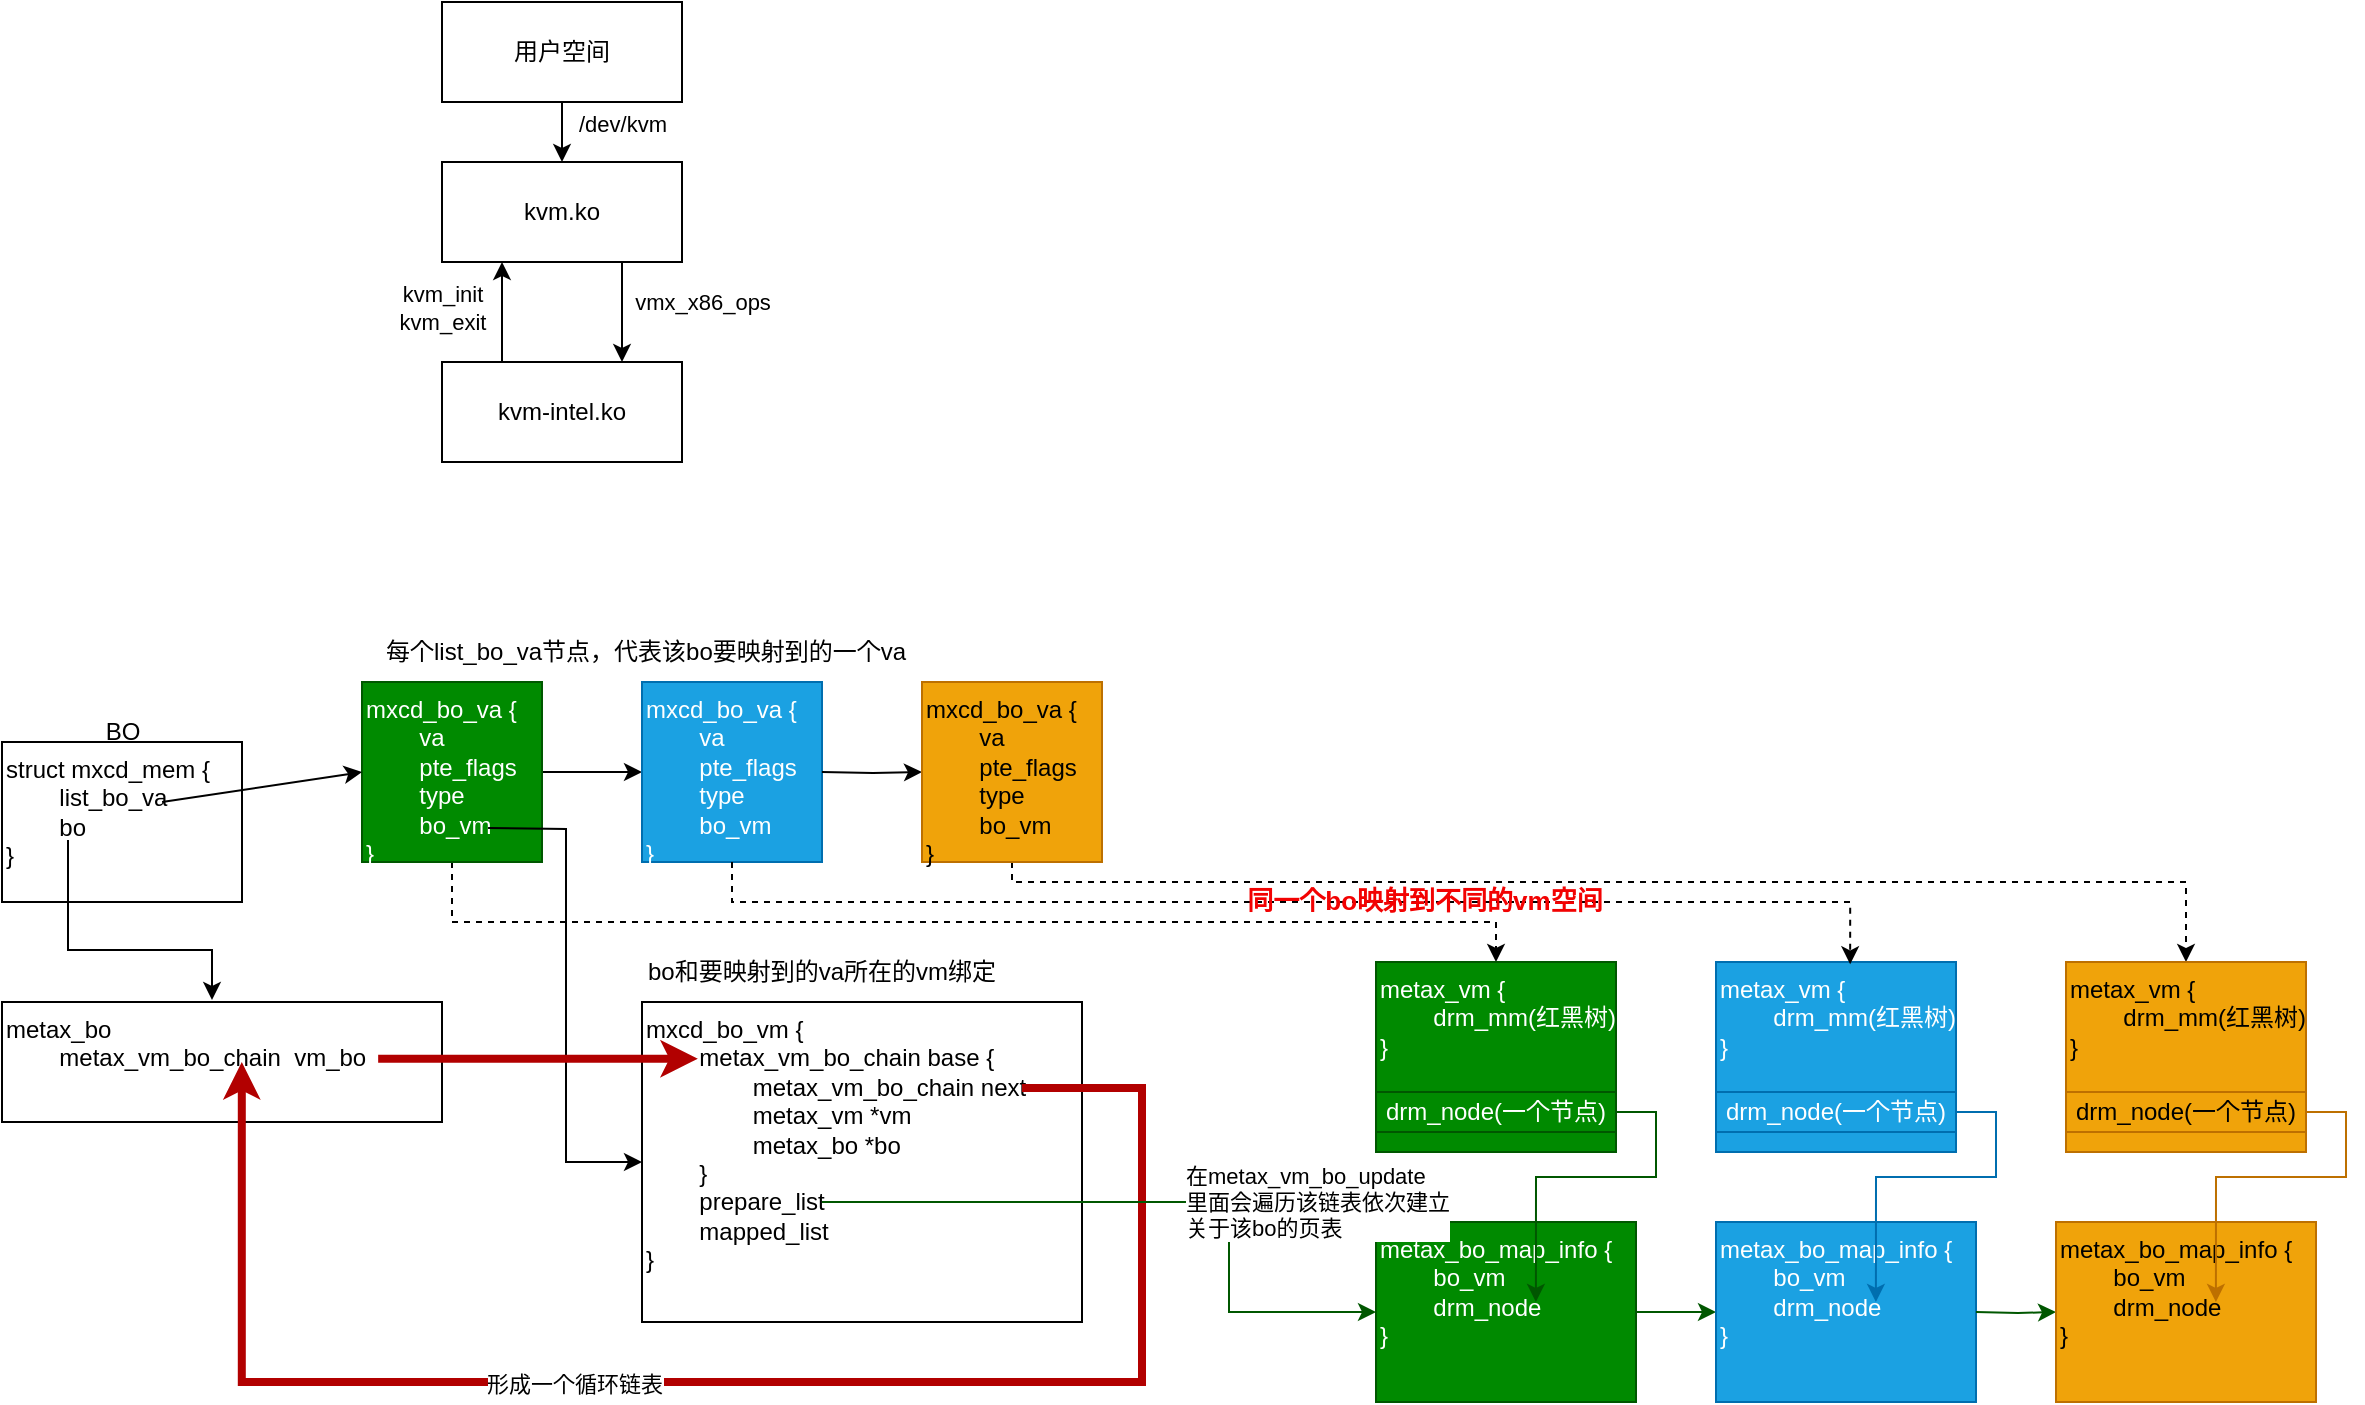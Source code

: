 <mxfile version="26.2.13">
  <diagram name="第 1 页" id="-IWms8OAoOXSx69WmoF2">
    <mxGraphModel dx="1421" dy="790" grid="1" gridSize="10" guides="1" tooltips="1" connect="1" arrows="1" fold="1" page="1" pageScale="1" pageWidth="827" pageHeight="1169" math="0" shadow="0">
      <root>
        <mxCell id="0" />
        <mxCell id="1" parent="0" />
        <mxCell id="rR5EofyFPW8heq7qPvs--8" style="edgeStyle=orthogonalEdgeStyle;rounded=0;orthogonalLoop=1;jettySize=auto;html=1;exitX=0.5;exitY=1;exitDx=0;exitDy=0;entryX=0.5;entryY=0;entryDx=0;entryDy=0;" edge="1" parent="1" source="rR5EofyFPW8heq7qPvs--1" target="rR5EofyFPW8heq7qPvs--2">
          <mxGeometry relative="1" as="geometry" />
        </mxCell>
        <mxCell id="rR5EofyFPW8heq7qPvs--9" value="/dev/kvm" style="edgeLabel;html=1;align=center;verticalAlign=middle;resizable=0;points=[];" vertex="1" connectable="0" parent="rR5EofyFPW8heq7qPvs--8">
          <mxGeometry x="-0.253" y="1" relative="1" as="geometry">
            <mxPoint x="29" as="offset" />
          </mxGeometry>
        </mxCell>
        <mxCell id="rR5EofyFPW8heq7qPvs--1" value="用户空间" style="rounded=0;whiteSpace=wrap;html=1;" vertex="1" parent="1">
          <mxGeometry x="360" y="520" width="120" height="50" as="geometry" />
        </mxCell>
        <mxCell id="rR5EofyFPW8heq7qPvs--5" style="edgeStyle=orthogonalEdgeStyle;rounded=0;orthogonalLoop=1;jettySize=auto;html=1;exitX=0.75;exitY=1;exitDx=0;exitDy=0;entryX=0.75;entryY=0;entryDx=0;entryDy=0;" edge="1" parent="1" source="rR5EofyFPW8heq7qPvs--2" target="rR5EofyFPW8heq7qPvs--3">
          <mxGeometry relative="1" as="geometry" />
        </mxCell>
        <mxCell id="rR5EofyFPW8heq7qPvs--6" value="vmx_x86_ops" style="edgeLabel;html=1;align=center;verticalAlign=middle;resizable=0;points=[];" vertex="1" connectable="0" parent="rR5EofyFPW8heq7qPvs--5">
          <mxGeometry x="-0.216" y="2" relative="1" as="geometry">
            <mxPoint x="38" as="offset" />
          </mxGeometry>
        </mxCell>
        <mxCell id="rR5EofyFPW8heq7qPvs--2" value="kvm.ko" style="rounded=0;whiteSpace=wrap;html=1;" vertex="1" parent="1">
          <mxGeometry x="360" y="600" width="120" height="50" as="geometry" />
        </mxCell>
        <mxCell id="rR5EofyFPW8heq7qPvs--3" value="kvm-intel.ko" style="rounded=0;whiteSpace=wrap;html=1;" vertex="1" parent="1">
          <mxGeometry x="360" y="700" width="120" height="50" as="geometry" />
        </mxCell>
        <mxCell id="rR5EofyFPW8heq7qPvs--4" value="" style="endArrow=classic;html=1;rounded=0;exitX=0.25;exitY=0;exitDx=0;exitDy=0;entryX=0.25;entryY=1;entryDx=0;entryDy=0;" edge="1" parent="1" source="rR5EofyFPW8heq7qPvs--3" target="rR5EofyFPW8heq7qPvs--2">
          <mxGeometry width="50" height="50" relative="1" as="geometry">
            <mxPoint x="390" y="670" as="sourcePoint" />
            <mxPoint x="440" y="620" as="targetPoint" />
          </mxGeometry>
        </mxCell>
        <mxCell id="rR5EofyFPW8heq7qPvs--7" value="kvm_init&lt;div&gt;kvm_exit&lt;/div&gt;" style="edgeLabel;html=1;align=center;verticalAlign=middle;resizable=0;points=[];" vertex="1" connectable="0" parent="rR5EofyFPW8heq7qPvs--4">
          <mxGeometry x="0.104" y="1" relative="1" as="geometry">
            <mxPoint x="-29" as="offset" />
          </mxGeometry>
        </mxCell>
        <mxCell id="rR5EofyFPW8heq7qPvs--10" value="&lt;div&gt;struct mxcd_mem {&lt;/div&gt;&lt;div&gt;&lt;span style=&quot;white-space: pre;&quot;&gt;&#x9;&lt;/span&gt;list_bo_va&lt;br&gt;&lt;/div&gt;&lt;div&gt;&lt;span style=&quot;white-space: pre;&quot;&gt;&#x9;&lt;/span&gt;bo&lt;br&gt;&lt;/div&gt;&lt;div&gt;}&lt;/div&gt;" style="rounded=0;whiteSpace=wrap;html=1;align=left;verticalAlign=top;" vertex="1" parent="1">
          <mxGeometry x="140" y="890" width="120" height="80" as="geometry" />
        </mxCell>
        <mxCell id="rR5EofyFPW8heq7qPvs--11" value="BO" style="text;html=1;align=center;verticalAlign=middle;resizable=0;points=[];autosize=1;strokeColor=none;fillColor=none;" vertex="1" parent="1">
          <mxGeometry x="180" y="870" width="40" height="30" as="geometry" />
        </mxCell>
        <mxCell id="rR5EofyFPW8heq7qPvs--16" style="edgeStyle=orthogonalEdgeStyle;rounded=0;orthogonalLoop=1;jettySize=auto;html=1;entryX=0;entryY=0.5;entryDx=0;entryDy=0;fontColor=#F20202;" edge="1" parent="1" source="rR5EofyFPW8heq7qPvs--12" target="rR5EofyFPW8heq7qPvs--15">
          <mxGeometry relative="1" as="geometry" />
        </mxCell>
        <mxCell id="rR5EofyFPW8heq7qPvs--65" style="edgeStyle=orthogonalEdgeStyle;rounded=0;orthogonalLoop=1;jettySize=auto;html=1;exitX=0.5;exitY=1;exitDx=0;exitDy=0;dashed=1;" edge="1" parent="1" source="rR5EofyFPW8heq7qPvs--12" target="rR5EofyFPW8heq7qPvs--44">
          <mxGeometry relative="1" as="geometry">
            <Array as="points">
              <mxPoint x="365" y="980" />
              <mxPoint x="887" y="980" />
            </Array>
          </mxGeometry>
        </mxCell>
        <mxCell id="rR5EofyFPW8heq7qPvs--12" value="mxcd_bo_va {&lt;div&gt;&lt;span style=&quot;white-space: pre;&quot;&gt;&#x9;&lt;/span&gt;va&lt;br&gt;&lt;/div&gt;&lt;div&gt;&lt;span style=&quot;white-space: pre;&quot;&gt;&#x9;&lt;/span&gt;pte_flags&lt;/div&gt;&lt;div&gt;&lt;span style=&quot;white-space: pre;&quot;&gt;&#x9;&lt;/span&gt;type&lt;/div&gt;&lt;div&gt;&lt;span style=&quot;white-space: pre;&quot;&gt;&#x9;&lt;/span&gt;bo_vm&lt;br&gt;&lt;/div&gt;&lt;div&gt;}&lt;/div&gt;" style="rounded=0;whiteSpace=wrap;html=1;align=left;verticalAlign=top;fontColor=#ffffff;fillColor=#008a00;strokeColor=#005700;" vertex="1" parent="1">
          <mxGeometry x="320" y="860" width="90" height="90" as="geometry" />
        </mxCell>
        <mxCell id="rR5EofyFPW8heq7qPvs--15" value="mxcd_bo_va {&lt;div&gt;&lt;span style=&quot;white-space: pre;&quot;&gt;&#x9;&lt;/span&gt;va&lt;br&gt;&lt;/div&gt;&lt;div&gt;&lt;span style=&quot;white-space: pre;&quot;&gt;&#x9;&lt;/span&gt;pte_flags&lt;/div&gt;&lt;div&gt;&lt;span style=&quot;white-space: pre;&quot;&gt;&#x9;&lt;/span&gt;type&lt;br&gt;&lt;/div&gt;&lt;div&gt;&lt;span style=&quot;white-space: pre;&quot;&gt;&#x9;&lt;/span&gt;bo_vm&lt;br&gt;&lt;/div&gt;&lt;div&gt;}&lt;/div&gt;" style="rounded=0;whiteSpace=wrap;html=1;align=left;verticalAlign=top;fontColor=#ffffff;fillColor=#1ba1e2;strokeColor=#006EAF;" vertex="1" parent="1">
          <mxGeometry x="460" y="860" width="90" height="90" as="geometry" />
        </mxCell>
        <mxCell id="rR5EofyFPW8heq7qPvs--18" value="" style="endArrow=classic;html=1;rounded=0;entryX=0;entryY=0.5;entryDx=0;entryDy=0;exitX=0.667;exitY=0.375;exitDx=0;exitDy=0;exitPerimeter=0;" edge="1" parent="1" source="rR5EofyFPW8heq7qPvs--10" target="rR5EofyFPW8heq7qPvs--12">
          <mxGeometry width="50" height="50" relative="1" as="geometry">
            <mxPoint x="290" y="770" as="sourcePoint" />
            <mxPoint x="290" y="920" as="targetPoint" />
          </mxGeometry>
        </mxCell>
        <mxCell id="rR5EofyFPW8heq7qPvs--19" value="每个list_bo_va节点，代表该bo要映射到的一个va" style="text;html=1;align=left;verticalAlign=middle;whiteSpace=wrap;rounded=0;fontSize=12;" vertex="1" parent="1">
          <mxGeometry x="330" y="830" width="300" height="30" as="geometry" />
        </mxCell>
        <mxCell id="rR5EofyFPW8heq7qPvs--20" value="mxcd_bo_vm {&lt;div&gt;&lt;span style=&quot;background-color: transparent; color: light-dark(rgb(0, 0, 0), rgb(255, 255, 255));&quot;&gt;&lt;span style=&quot;white-space: pre;&quot;&gt;&#x9;&lt;/span&gt;metax_vm_bo_chain base {&lt;/span&gt;&lt;/div&gt;&lt;div&gt;&lt;span style=&quot;background-color: transparent; color: light-dark(rgb(0, 0, 0), rgb(255, 255, 255));&quot;&gt;&lt;span style=&quot;white-space: pre;&quot;&gt;&#x9;&lt;/span&gt;&lt;span style=&quot;white-space: pre;&quot;&gt;&#x9;&lt;/span&gt;metax_vm_bo_chain next&lt;/span&gt;&lt;/div&gt;&lt;div&gt;&lt;span style=&quot;background-color: transparent; color: light-dark(rgb(0, 0, 0), rgb(255, 255, 255));&quot;&gt;&lt;span style=&quot;white-space: pre;&quot;&gt;&#x9;&lt;/span&gt;&lt;span style=&quot;white-space: pre;&quot;&gt;&#x9;&lt;/span&gt;metax_vm *vm&lt;br&gt;&lt;/span&gt;&lt;/div&gt;&lt;div&gt;&lt;span style=&quot;background-color: transparent; color: light-dark(rgb(0, 0, 0), rgb(255, 255, 255));&quot;&gt;&lt;span style=&quot;white-space: pre;&quot;&gt;&#x9;&lt;/span&gt;&lt;span style=&quot;white-space: pre;&quot;&gt;&#x9;&lt;/span&gt;metax_bo *bo&lt;br&gt;&lt;/span&gt;&lt;/div&gt;&lt;div&gt;&lt;span style=&quot;background-color: transparent; color: light-dark(rgb(0, 0, 0), rgb(255, 255, 255));&quot;&gt;&lt;span style=&quot;white-space: pre;&quot;&gt;&#x9;&lt;/span&gt;}&lt;br&gt;&lt;/span&gt;&lt;/div&gt;&lt;div&gt;&lt;span style=&quot;background-color: transparent; color: light-dark(rgb(0, 0, 0), rgb(255, 255, 255));&quot;&gt;&lt;span style=&quot;white-space: pre;&quot;&gt;&#x9;&lt;/span&gt;prepare_list&lt;br&gt;&lt;/span&gt;&lt;/div&gt;&lt;div&gt;&lt;span style=&quot;background-color: transparent; color: light-dark(rgb(0, 0, 0), rgb(255, 255, 255));&quot;&gt;&lt;span style=&quot;white-space: pre;&quot;&gt;&#x9;&lt;/span&gt;mapped_list&lt;br&gt;&lt;/span&gt;&lt;/div&gt;&lt;div&gt;&lt;span style=&quot;background-color: transparent; color: light-dark(rgb(0, 0, 0), rgb(255, 255, 255));&quot;&gt;}&lt;/span&gt;&lt;/div&gt;" style="rounded=0;whiteSpace=wrap;html=1;align=left;verticalAlign=top;" vertex="1" parent="1">
          <mxGeometry x="460" y="1020" width="220" height="160" as="geometry" />
        </mxCell>
        <mxCell id="rR5EofyFPW8heq7qPvs--24" style="edgeStyle=orthogonalEdgeStyle;rounded=0;orthogonalLoop=1;jettySize=auto;html=1;exitX=0.667;exitY=0.778;exitDx=0;exitDy=0;entryX=0;entryY=0.5;entryDx=0;entryDy=0;exitPerimeter=0;" edge="1" parent="1" target="rR5EofyFPW8heq7qPvs--20">
          <mxGeometry relative="1" as="geometry">
            <mxPoint x="383.03" y="933.02" as="sourcePoint" />
            <mxPoint x="453" y="1048" as="targetPoint" />
          </mxGeometry>
        </mxCell>
        <mxCell id="rR5EofyFPW8heq7qPvs--25" value="bo和要映射到的va所在的vm绑定" style="text;html=1;align=center;verticalAlign=middle;whiteSpace=wrap;rounded=0;" vertex="1" parent="1">
          <mxGeometry x="460" y="990" width="180" height="30" as="geometry" />
        </mxCell>
        <mxCell id="rR5EofyFPW8heq7qPvs--26" style="edgeStyle=orthogonalEdgeStyle;rounded=0;orthogonalLoop=1;jettySize=auto;html=1;entryX=0;entryY=0.5;entryDx=0;entryDy=0;fontColor=#F20202;" edge="1" target="rR5EofyFPW8heq7qPvs--27" parent="1">
          <mxGeometry relative="1" as="geometry">
            <mxPoint x="550" y="905" as="sourcePoint" />
          </mxGeometry>
        </mxCell>
        <mxCell id="rR5EofyFPW8heq7qPvs--67" style="edgeStyle=orthogonalEdgeStyle;rounded=0;orthogonalLoop=1;jettySize=auto;html=1;exitX=0.5;exitY=1;exitDx=0;exitDy=0;entryX=0.5;entryY=0;entryDx=0;entryDy=0;dashed=1;" edge="1" parent="1" source="rR5EofyFPW8heq7qPvs--27" target="rR5EofyFPW8heq7qPvs--58">
          <mxGeometry relative="1" as="geometry">
            <Array as="points">
              <mxPoint x="645" y="960" />
              <mxPoint x="1232" y="960" />
            </Array>
          </mxGeometry>
        </mxCell>
        <mxCell id="rR5EofyFPW8heq7qPvs--27" value="mxcd_bo_va {&lt;div&gt;&lt;span style=&quot;white-space: pre;&quot;&gt;&#x9;&lt;/span&gt;va&lt;br&gt;&lt;/div&gt;&lt;div&gt;&lt;span style=&quot;white-space: pre;&quot;&gt;&#x9;&lt;/span&gt;pte_flags&lt;/div&gt;&lt;div&gt;&lt;span style=&quot;white-space: pre;&quot;&gt;&#x9;&lt;/span&gt;type&lt;br&gt;&lt;/div&gt;&lt;div&gt;&lt;span style=&quot;white-space: pre;&quot;&gt;&#x9;&lt;/span&gt;bo_vm&lt;br&gt;&lt;/div&gt;&lt;div&gt;}&lt;/div&gt;" style="rounded=0;whiteSpace=wrap;html=1;align=left;verticalAlign=top;fontColor=#000000;fillColor=#f0a30a;strokeColor=#BD7000;" vertex="1" parent="1">
          <mxGeometry x="600" y="860" width="90" height="90" as="geometry" />
        </mxCell>
        <mxCell id="rR5EofyFPW8heq7qPvs--29" value="metax_bo&lt;div&gt;&lt;span style=&quot;background-color: transparent; color: light-dark(rgb(0, 0, 0), rgb(255, 255, 255));&quot;&gt;&lt;span style=&quot;white-space: pre;&quot;&gt;&#x9;&lt;/span&gt;metax_vm_bo_chain&amp;nbsp; vm_bo&lt;/span&gt;&lt;/div&gt;" style="rounded=0;whiteSpace=wrap;html=1;align=left;verticalAlign=top;" vertex="1" parent="1">
          <mxGeometry x="140" y="1020" width="220" height="60" as="geometry" />
        </mxCell>
        <mxCell id="rR5EofyFPW8heq7qPvs--30" style="edgeStyle=orthogonalEdgeStyle;rounded=0;orthogonalLoop=1;jettySize=auto;html=1;exitX=0.864;exitY=0.506;exitDx=0;exitDy=0;entryX=0.136;entryY=0.276;entryDx=0;entryDy=0;entryPerimeter=0;exitPerimeter=0;fillColor=#e51400;strokeColor=#B20000;strokeWidth=4;" edge="1" parent="1">
          <mxGeometry relative="1" as="geometry">
            <mxPoint x="328.08" y="1048.36" as="sourcePoint" />
            <mxPoint x="487.92" y="1048.36" as="targetPoint" />
          </mxGeometry>
        </mxCell>
        <mxCell id="rR5EofyFPW8heq7qPvs--33" style="edgeStyle=orthogonalEdgeStyle;rounded=0;orthogonalLoop=1;jettySize=auto;html=1;entryX=0.545;entryY=0.5;entryDx=0;entryDy=0;entryPerimeter=0;fillColor=#e51400;strokeColor=#B20000;strokeWidth=4;" edge="1" parent="1" target="rR5EofyFPW8heq7qPvs--29">
          <mxGeometry relative="1" as="geometry">
            <mxPoint x="650" y="1063" as="sourcePoint" />
            <mxPoint x="260" y="1083" as="targetPoint" />
            <Array as="points">
              <mxPoint x="710" y="1063" />
              <mxPoint x="710" y="1210" />
              <mxPoint x="260" y="1210" />
            </Array>
          </mxGeometry>
        </mxCell>
        <mxCell id="rR5EofyFPW8heq7qPvs--34" value="形成一个循环链表" style="edgeLabel;html=1;align=center;verticalAlign=middle;resizable=0;points=[];" vertex="1" connectable="0" parent="rR5EofyFPW8heq7qPvs--33">
          <mxGeometry x="0.203" y="1" relative="1" as="geometry">
            <mxPoint as="offset" />
          </mxGeometry>
        </mxCell>
        <mxCell id="rR5EofyFPW8heq7qPvs--37" style="edgeStyle=orthogonalEdgeStyle;rounded=0;orthogonalLoop=1;jettySize=auto;html=1;exitX=0.25;exitY=0.625;exitDx=0;exitDy=0;entryX=0.5;entryY=0;entryDx=0;entryDy=0;exitPerimeter=0;" edge="1" parent="1">
          <mxGeometry relative="1" as="geometry">
            <mxPoint x="173" y="939" as="sourcePoint" />
            <mxPoint x="245" y="1019" as="targetPoint" />
            <Array as="points">
              <mxPoint x="173" y="994" />
              <mxPoint x="245" y="994" />
            </Array>
          </mxGeometry>
        </mxCell>
        <mxCell id="rR5EofyFPW8heq7qPvs--40" style="edgeStyle=orthogonalEdgeStyle;rounded=0;orthogonalLoop=1;jettySize=auto;html=1;exitX=1;exitY=0.5;exitDx=0;exitDy=0;entryX=0;entryY=0.5;entryDx=0;entryDy=0;fillColor=#008a00;strokeColor=#005700;" edge="1" parent="1" source="rR5EofyFPW8heq7qPvs--38" target="rR5EofyFPW8heq7qPvs--39">
          <mxGeometry relative="1" as="geometry" />
        </mxCell>
        <mxCell id="rR5EofyFPW8heq7qPvs--38" value="metax_bo_map_info {&lt;div&gt;&lt;span style=&quot;white-space: pre;&quot;&gt;&#x9;&lt;/span&gt;bo_vm&lt;br&gt;&lt;/div&gt;&lt;div&gt;&lt;span style=&quot;white-space: pre;&quot;&gt;&#x9;&lt;/span&gt;drm_node&lt;/div&gt;&lt;div&gt;}&lt;/div&gt;" style="rounded=0;whiteSpace=wrap;html=1;align=left;verticalAlign=top;fontColor=#ffffff;fillColor=#008a00;strokeColor=#005700;" vertex="1" parent="1">
          <mxGeometry x="827" y="1130" width="130" height="90" as="geometry" />
        </mxCell>
        <mxCell id="rR5EofyFPW8heq7qPvs--39" value="metax_bo_map_info {&lt;div&gt;&lt;span style=&quot;white-space: pre;&quot;&gt;&#x9;&lt;/span&gt;bo_vm&lt;br&gt;&lt;/div&gt;&lt;div&gt;&lt;span style=&quot;white-space: pre;&quot;&gt;&#x9;&lt;/span&gt;drm_node&lt;/div&gt;&lt;div&gt;}&lt;/div&gt;" style="rounded=0;whiteSpace=wrap;html=1;align=left;verticalAlign=top;fontColor=#ffffff;fillColor=#1ba1e2;strokeColor=#006EAF;" vertex="1" parent="1">
          <mxGeometry x="997" y="1130" width="130" height="90" as="geometry" />
        </mxCell>
        <mxCell id="rR5EofyFPW8heq7qPvs--41" style="edgeStyle=orthogonalEdgeStyle;rounded=0;orthogonalLoop=1;jettySize=auto;html=1;exitX=1;exitY=0.5;exitDx=0;exitDy=0;entryX=0;entryY=0.5;entryDx=0;entryDy=0;fillColor=#008a00;strokeColor=#005700;" edge="1" target="rR5EofyFPW8heq7qPvs--42" parent="1">
          <mxGeometry relative="1" as="geometry">
            <mxPoint x="1127" y="1175" as="sourcePoint" />
          </mxGeometry>
        </mxCell>
        <mxCell id="rR5EofyFPW8heq7qPvs--42" value="metax_bo_map_info {&lt;div&gt;&lt;span style=&quot;white-space: pre;&quot;&gt;&#x9;&lt;/span&gt;bo_vm&lt;br&gt;&lt;/div&gt;&lt;div&gt;&lt;span style=&quot;white-space: pre;&quot;&gt;&#x9;&lt;/span&gt;drm_node&lt;/div&gt;&lt;div&gt;}&lt;/div&gt;" style="rounded=0;whiteSpace=wrap;html=1;align=left;verticalAlign=top;fontColor=#000000;fillColor=#f0a30a;strokeColor=#BD7000;" vertex="1" parent="1">
          <mxGeometry x="1167" y="1130" width="130" height="90" as="geometry" />
        </mxCell>
        <mxCell id="rR5EofyFPW8heq7qPvs--43" style="edgeStyle=orthogonalEdgeStyle;rounded=0;orthogonalLoop=1;jettySize=auto;html=1;exitX=0.409;exitY=0.625;exitDx=0;exitDy=0;exitPerimeter=0;fillColor=#008a00;strokeColor=#005700;" edge="1" parent="1" source="rR5EofyFPW8heq7qPvs--20" target="rR5EofyFPW8heq7qPvs--38">
          <mxGeometry relative="1" as="geometry" />
        </mxCell>
        <mxCell id="rR5EofyFPW8heq7qPvs--63" value="在metax_vm_bo_update&lt;div&gt;里面会遍历该链表依次建立&lt;/div&gt;&lt;div&gt;关于&lt;span style=&quot;background-color: light-dark(#ffffff, var(--ge-dark-color, #121212)); color: light-dark(rgb(0, 0, 0), rgb(255, 255, 255));&quot;&gt;该bo的页表&lt;/span&gt;&lt;/div&gt;" style="edgeLabel;html=1;align=left;verticalAlign=middle;resizable=0;points=[];" vertex="1" connectable="0" parent="rR5EofyFPW8heq7qPvs--43">
          <mxGeometry x="0.161" y="2" relative="1" as="geometry">
            <mxPoint x="-12" y="2" as="offset" />
          </mxGeometry>
        </mxCell>
        <mxCell id="rR5EofyFPW8heq7qPvs--44" value="metax_vm {&lt;div&gt;&lt;span style=&quot;white-space: pre;&quot;&gt;&#x9;&lt;/span&gt;drm_mm(红黑树)&lt;/div&gt;&lt;div&gt;}&lt;/div&gt;" style="rounded=0;whiteSpace=wrap;html=1;align=left;verticalAlign=top;fillColor=#008a00;fontColor=#ffffff;strokeColor=#005700;" vertex="1" parent="1">
          <mxGeometry x="827" y="1000" width="120" height="95" as="geometry" />
        </mxCell>
        <mxCell id="rR5EofyFPW8heq7qPvs--45" value="drm_node(一个节点)" style="rounded=0;whiteSpace=wrap;html=1;fillColor=#008a00;fontColor=#ffffff;strokeColor=#005700;" vertex="1" parent="1">
          <mxGeometry x="827" y="1065" width="120" height="20" as="geometry" />
        </mxCell>
        <mxCell id="rR5EofyFPW8heq7qPvs--56" value="metax_vm {&lt;div&gt;&lt;span style=&quot;white-space: pre;&quot;&gt;&#x9;&lt;/span&gt;drm_mm(红黑树)&lt;/div&gt;&lt;div&gt;}&lt;/div&gt;" style="rounded=0;whiteSpace=wrap;html=1;align=left;verticalAlign=top;fillColor=#1ba1e2;fontColor=#ffffff;strokeColor=#006EAF;" vertex="1" parent="1">
          <mxGeometry x="997" y="1000" width="120" height="95" as="geometry" />
        </mxCell>
        <mxCell id="rR5EofyFPW8heq7qPvs--57" value="drm_node(一个节点)" style="rounded=0;whiteSpace=wrap;html=1;fillColor=#1ba1e2;fontColor=#ffffff;strokeColor=#006EAF;" vertex="1" parent="1">
          <mxGeometry x="997" y="1065" width="120" height="20" as="geometry" />
        </mxCell>
        <mxCell id="rR5EofyFPW8heq7qPvs--58" value="metax_vm {&lt;div&gt;&lt;span style=&quot;white-space: pre;&quot;&gt;&#x9;&lt;/span&gt;drm_mm(红黑树)&lt;/div&gt;&lt;div&gt;}&lt;/div&gt;" style="rounded=0;whiteSpace=wrap;html=1;align=left;verticalAlign=top;fillColor=#f0a30a;fontColor=#000000;strokeColor=#BD7000;" vertex="1" parent="1">
          <mxGeometry x="1172" y="1000" width="120" height="95" as="geometry" />
        </mxCell>
        <mxCell id="rR5EofyFPW8heq7qPvs--59" value="drm_node(一个节点)" style="rounded=0;whiteSpace=wrap;html=1;fillColor=#f0a30a;fontColor=#000000;strokeColor=#BD7000;" vertex="1" parent="1">
          <mxGeometry x="1172" y="1065" width="120" height="20" as="geometry" />
        </mxCell>
        <mxCell id="rR5EofyFPW8heq7qPvs--60" style="edgeStyle=orthogonalEdgeStyle;rounded=0;orthogonalLoop=1;jettySize=auto;html=1;exitX=1;exitY=0.5;exitDx=0;exitDy=0;entryX=0.615;entryY=0.444;entryDx=0;entryDy=0;entryPerimeter=0;fillColor=#008a00;strokeColor=#005700;" edge="1" parent="1" source="rR5EofyFPW8heq7qPvs--45" target="rR5EofyFPW8heq7qPvs--38">
          <mxGeometry relative="1" as="geometry" />
        </mxCell>
        <mxCell id="rR5EofyFPW8heq7qPvs--61" style="edgeStyle=orthogonalEdgeStyle;rounded=0;orthogonalLoop=1;jettySize=auto;html=1;exitX=1;exitY=0.5;exitDx=0;exitDy=0;entryX=0.615;entryY=0.444;entryDx=0;entryDy=0;entryPerimeter=0;fillColor=#1ba1e2;strokeColor=#006EAF;" edge="1" parent="1" source="rR5EofyFPW8heq7qPvs--57" target="rR5EofyFPW8heq7qPvs--39">
          <mxGeometry relative="1" as="geometry" />
        </mxCell>
        <mxCell id="rR5EofyFPW8heq7qPvs--62" style="edgeStyle=orthogonalEdgeStyle;rounded=0;orthogonalLoop=1;jettySize=auto;html=1;exitX=1;exitY=0.5;exitDx=0;exitDy=0;entryX=0.615;entryY=0.444;entryDx=0;entryDy=0;entryPerimeter=0;fillColor=#f0a30a;strokeColor=#BD7000;" edge="1" parent="1" source="rR5EofyFPW8heq7qPvs--59" target="rR5EofyFPW8heq7qPvs--42">
          <mxGeometry relative="1" as="geometry" />
        </mxCell>
        <mxCell id="rR5EofyFPW8heq7qPvs--66" style="edgeStyle=orthogonalEdgeStyle;rounded=0;orthogonalLoop=1;jettySize=auto;html=1;exitX=0.5;exitY=1;exitDx=0;exitDy=0;entryX=0.559;entryY=0.012;entryDx=0;entryDy=0;entryPerimeter=0;dashed=1;" edge="1" parent="1" source="rR5EofyFPW8heq7qPvs--15" target="rR5EofyFPW8heq7qPvs--56">
          <mxGeometry relative="1" as="geometry">
            <Array as="points">
              <mxPoint x="505" y="970" />
              <mxPoint x="1064" y="970" />
            </Array>
          </mxGeometry>
        </mxCell>
        <mxCell id="rR5EofyFPW8heq7qPvs--68" value="同一个bo映射到不同的vm空间" style="text;html=1;align=center;verticalAlign=middle;whiteSpace=wrap;rounded=0;fontColor=#F20202;fontSize=13;fontStyle=1" vertex="1" parent="1">
          <mxGeometry x="695" y="954" width="313" height="30" as="geometry" />
        </mxCell>
      </root>
    </mxGraphModel>
  </diagram>
</mxfile>
